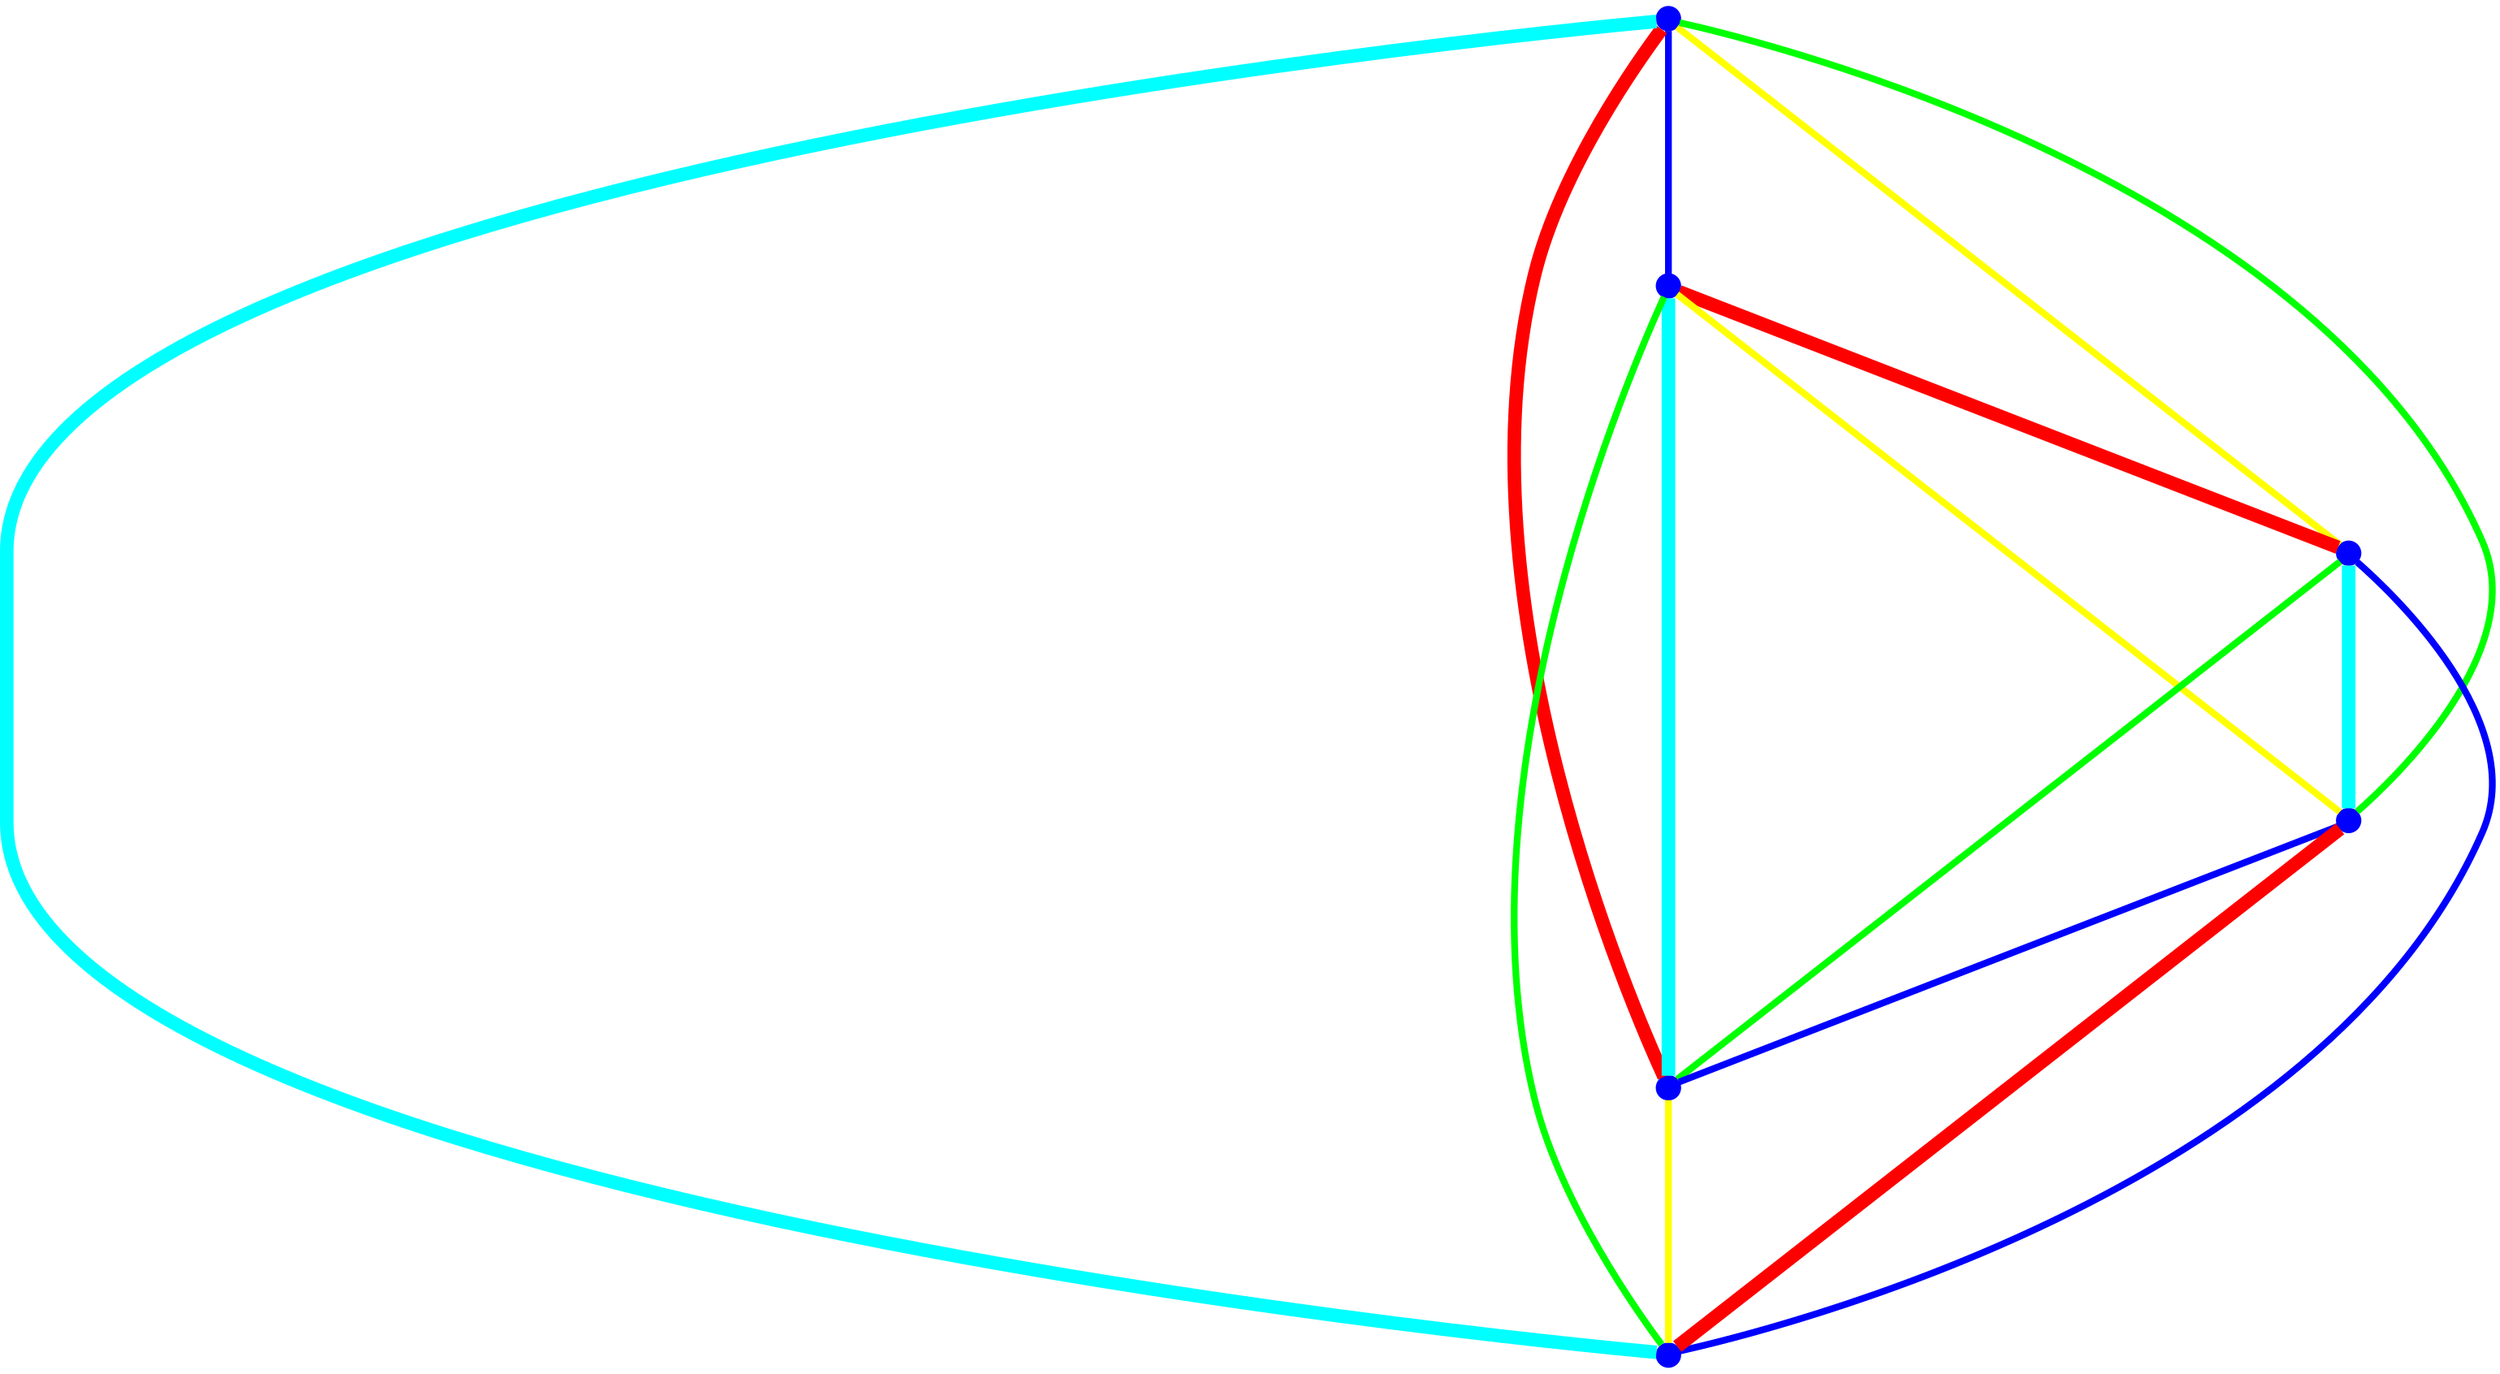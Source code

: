 graph {
ranksep=2
nodesep=2
node [label="" shape=circle style=filled fixedsize=true color=blue fillcolor=blue width=0.2];
"1" -- "2" [style="solid",penwidth="4",color="blue"];
"1" -- "3" [style="solid",penwidth="4",color="yellow"];
"1" -- "4" [style="solid",penwidth="4",color="green"];
"1" -- "5" [style="solid",penwidth="8",color="red"];
"1" -- "6" [style="solid",penwidth="8",color="cyan"];
"2" -- "3" [style="solid",penwidth="8",color="red"];
"2" -- "4" [style="solid",penwidth="4",color="yellow"];
"2" -- "5" [style="solid",penwidth="8",color="cyan"];
"2" -- "6" [style="solid",penwidth="4",color="green"];
"3" -- "4" [style="solid",penwidth="8",color="cyan"];
"3" -- "5" [style="solid",penwidth="4",color="green"];
"3" -- "6" [style="solid",penwidth="4",color="blue"];
"4" -- "5" [style="solid",penwidth="4",color="blue"];
"4" -- "6" [style="solid",penwidth="8",color="red"];
"5" -- "6" [style="solid",penwidth="4",color="yellow"];
}
